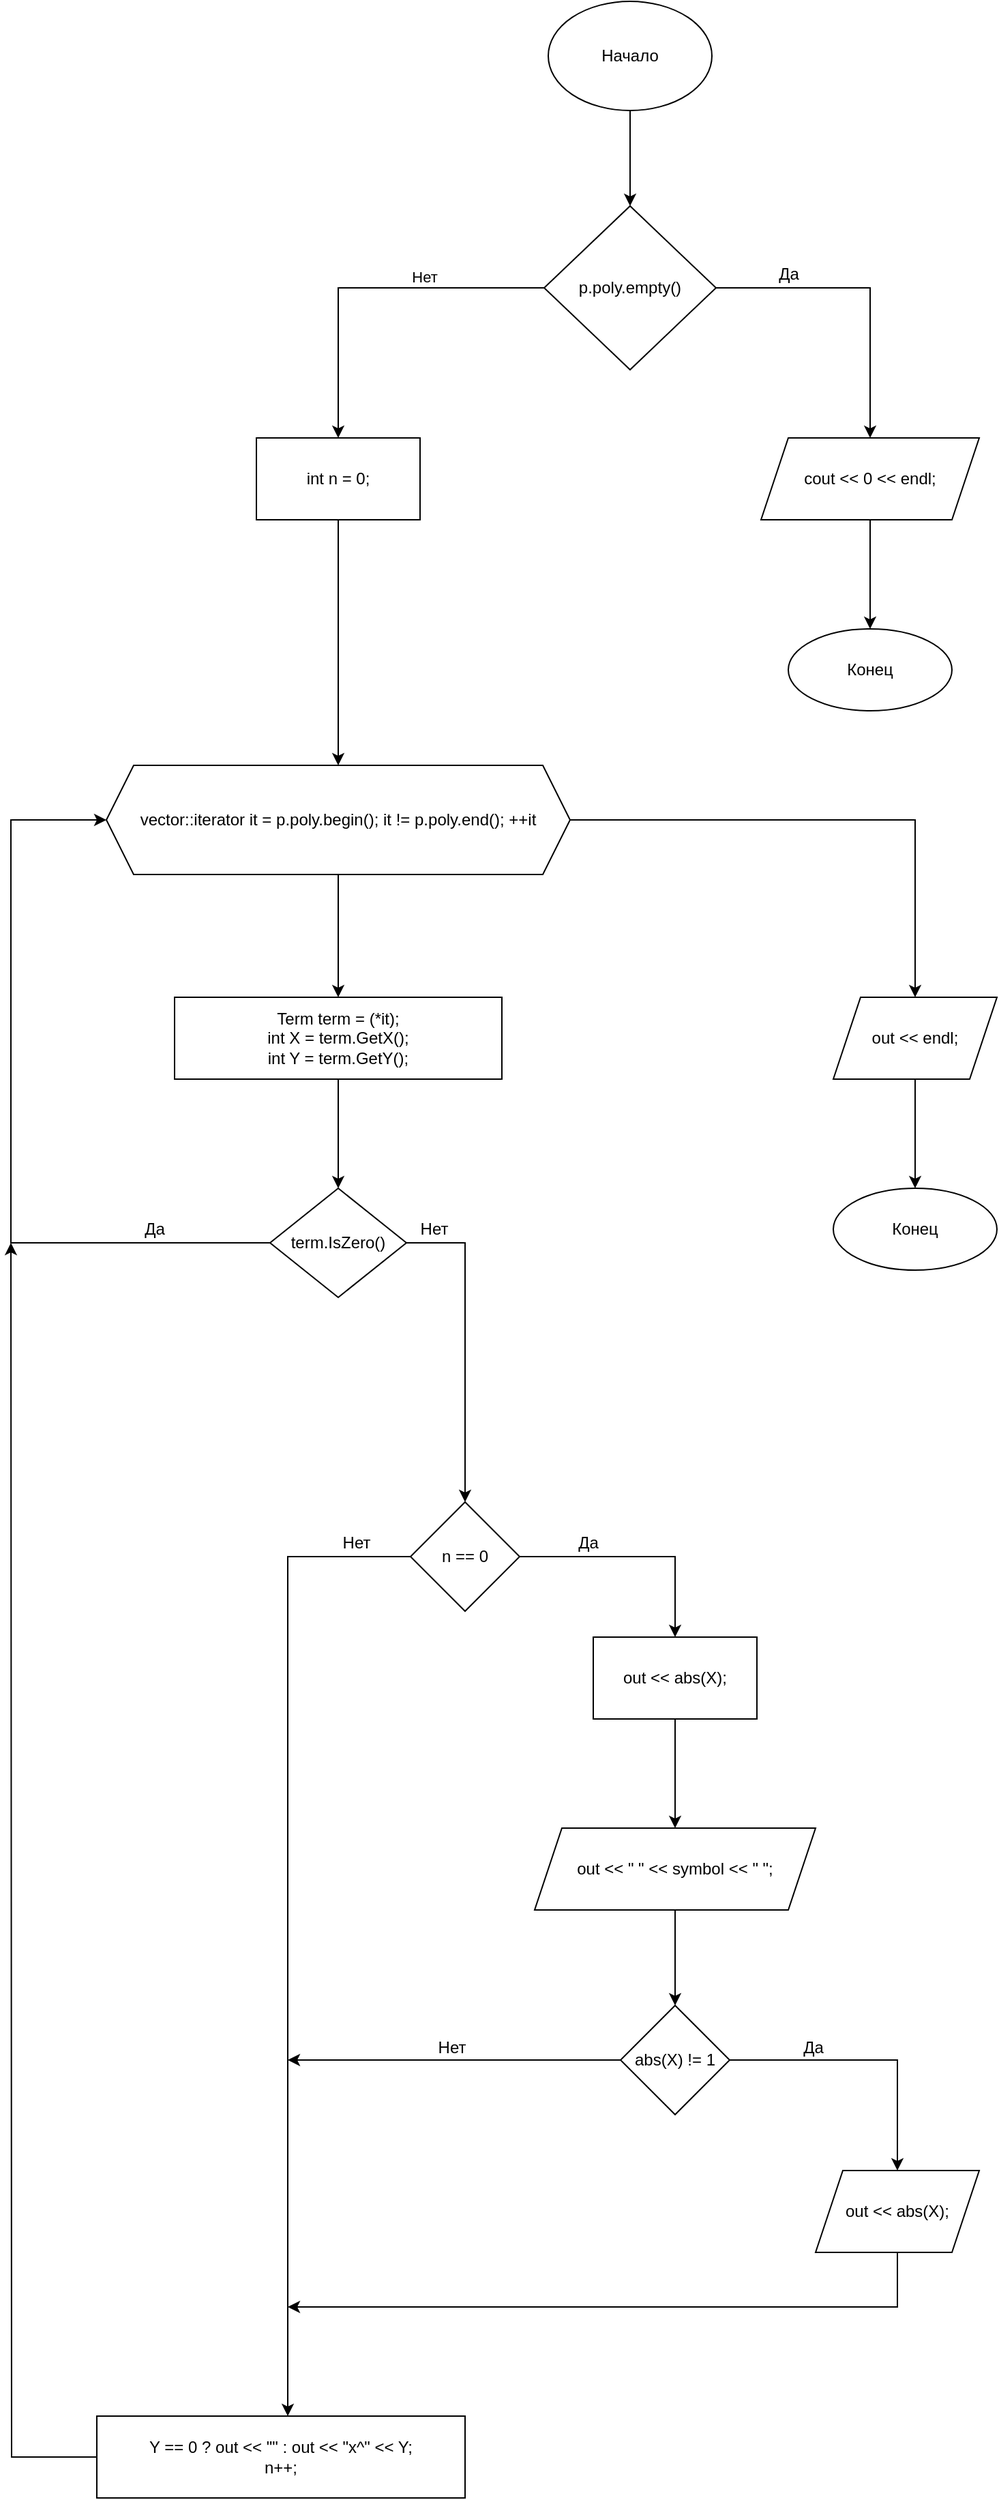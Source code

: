 <mxfile version="16.5.1" type="device"><diagram id="UP_90in4a72Tk4LYMTPh" name="Страница 1"><mxGraphModel dx="2125" dy="811" grid="1" gridSize="10" guides="1" tooltips="1" connect="1" arrows="1" fold="1" page="1" pageScale="1" pageWidth="827" pageHeight="1169" math="0" shadow="0"><root><mxCell id="0"/><mxCell id="1" parent="0"/><mxCell id="K_9Nn_lLMxL2C-pNWlpe-3" value="" style="edgeStyle=orthogonalEdgeStyle;rounded=0;orthogonalLoop=1;jettySize=auto;html=1;" edge="1" parent="1" source="K_9Nn_lLMxL2C-pNWlpe-1" target="K_9Nn_lLMxL2C-pNWlpe-2"><mxGeometry relative="1" as="geometry"/></mxCell><mxCell id="K_9Nn_lLMxL2C-pNWlpe-1" value="Начало" style="ellipse;whiteSpace=wrap;html=1;" vertex="1" parent="1"><mxGeometry x="354" y="40" width="120" height="80" as="geometry"/></mxCell><mxCell id="K_9Nn_lLMxL2C-pNWlpe-5" value="" style="edgeStyle=orthogonalEdgeStyle;rounded=0;orthogonalLoop=1;jettySize=auto;html=1;" edge="1" parent="1" source="K_9Nn_lLMxL2C-pNWlpe-2" target="K_9Nn_lLMxL2C-pNWlpe-4"><mxGeometry relative="1" as="geometry"/></mxCell><mxCell id="K_9Nn_lLMxL2C-pNWlpe-9" value="" style="edgeStyle=orthogonalEdgeStyle;rounded=0;orthogonalLoop=1;jettySize=auto;html=1;" edge="1" parent="1" source="K_9Nn_lLMxL2C-pNWlpe-2" target="K_9Nn_lLMxL2C-pNWlpe-8"><mxGeometry relative="1" as="geometry"/></mxCell><mxCell id="K_9Nn_lLMxL2C-pNWlpe-59" value="Нет" style="edgeLabel;html=1;align=center;verticalAlign=middle;resizable=0;points=[];" vertex="1" connectable="0" parent="K_9Nn_lLMxL2C-pNWlpe-9"><mxGeometry x="-0.322" y="-8" relative="1" as="geometry"><mxPoint as="offset"/></mxGeometry></mxCell><mxCell id="K_9Nn_lLMxL2C-pNWlpe-2" value="p.poly.empty()" style="rhombus;whiteSpace=wrap;html=1;" vertex="1" parent="1"><mxGeometry x="351" y="190" width="126" height="120" as="geometry"/></mxCell><mxCell id="K_9Nn_lLMxL2C-pNWlpe-7" value="" style="edgeStyle=orthogonalEdgeStyle;rounded=0;orthogonalLoop=1;jettySize=auto;html=1;" edge="1" parent="1" source="K_9Nn_lLMxL2C-pNWlpe-4" target="K_9Nn_lLMxL2C-pNWlpe-6"><mxGeometry relative="1" as="geometry"/></mxCell><mxCell id="K_9Nn_lLMxL2C-pNWlpe-4" value="cout &lt;&lt; 0 &lt;&lt; endl;" style="shape=parallelogram;perimeter=parallelogramPerimeter;whiteSpace=wrap;html=1;fixedSize=1;" vertex="1" parent="1"><mxGeometry x="510" y="360" width="160" height="60" as="geometry"/></mxCell><mxCell id="K_9Nn_lLMxL2C-pNWlpe-6" value="Конец" style="ellipse;whiteSpace=wrap;html=1;" vertex="1" parent="1"><mxGeometry x="530" y="500" width="120" height="60" as="geometry"/></mxCell><mxCell id="K_9Nn_lLMxL2C-pNWlpe-11" value="" style="edgeStyle=orthogonalEdgeStyle;rounded=0;orthogonalLoop=1;jettySize=auto;html=1;" edge="1" parent="1" source="K_9Nn_lLMxL2C-pNWlpe-8" target="K_9Nn_lLMxL2C-pNWlpe-10"><mxGeometry relative="1" as="geometry"/></mxCell><mxCell id="K_9Nn_lLMxL2C-pNWlpe-8" value="int n = 0;" style="whiteSpace=wrap;html=1;" vertex="1" parent="1"><mxGeometry x="140" y="360" width="120" height="60" as="geometry"/></mxCell><mxCell id="K_9Nn_lLMxL2C-pNWlpe-13" value="" style="edgeStyle=orthogonalEdgeStyle;rounded=0;orthogonalLoop=1;jettySize=auto;html=1;" edge="1" parent="1" source="K_9Nn_lLMxL2C-pNWlpe-10" target="K_9Nn_lLMxL2C-pNWlpe-12"><mxGeometry relative="1" as="geometry"/></mxCell><mxCell id="K_9Nn_lLMxL2C-pNWlpe-53" value="" style="edgeStyle=orthogonalEdgeStyle;rounded=0;orthogonalLoop=1;jettySize=auto;html=1;" edge="1" parent="1" source="K_9Nn_lLMxL2C-pNWlpe-10" target="K_9Nn_lLMxL2C-pNWlpe-52"><mxGeometry relative="1" as="geometry"/></mxCell><mxCell id="K_9Nn_lLMxL2C-pNWlpe-10" value="vector&lt;Term&gt;::iterator it = p.poly.begin(); it != p.poly.end(); ++it" style="shape=hexagon;perimeter=hexagonPerimeter2;whiteSpace=wrap;html=1;fixedSize=1;" vertex="1" parent="1"><mxGeometry x="30" y="600" width="340" height="80" as="geometry"/></mxCell><mxCell id="K_9Nn_lLMxL2C-pNWlpe-15" value="" style="edgeStyle=orthogonalEdgeStyle;rounded=0;orthogonalLoop=1;jettySize=auto;html=1;" edge="1" parent="1" source="K_9Nn_lLMxL2C-pNWlpe-12" target="K_9Nn_lLMxL2C-pNWlpe-14"><mxGeometry relative="1" as="geometry"/></mxCell><mxCell id="K_9Nn_lLMxL2C-pNWlpe-12" value="Term term = (*it);&lt;br&gt;int X = term.GetX();&lt;br&gt;int Y = term.GetY();" style="whiteSpace=wrap;html=1;" vertex="1" parent="1"><mxGeometry x="80" y="770" width="240" height="60" as="geometry"/></mxCell><mxCell id="K_9Nn_lLMxL2C-pNWlpe-16" style="edgeStyle=orthogonalEdgeStyle;rounded=0;orthogonalLoop=1;jettySize=auto;html=1;entryX=0;entryY=0.5;entryDx=0;entryDy=0;" edge="1" parent="1" source="K_9Nn_lLMxL2C-pNWlpe-14" target="K_9Nn_lLMxL2C-pNWlpe-10"><mxGeometry relative="1" as="geometry"><Array as="points"><mxPoint x="-40" y="950"/><mxPoint x="-40" y="640"/></Array></mxGeometry></mxCell><mxCell id="K_9Nn_lLMxL2C-pNWlpe-23" value="" style="edgeStyle=orthogonalEdgeStyle;rounded=0;orthogonalLoop=1;jettySize=auto;html=1;entryX=0.5;entryY=0;entryDx=0;entryDy=0;" edge="1" parent="1" source="K_9Nn_lLMxL2C-pNWlpe-14" target="K_9Nn_lLMxL2C-pNWlpe-22"><mxGeometry relative="1" as="geometry"><Array as="points"><mxPoint x="293" y="950"/></Array></mxGeometry></mxCell><mxCell id="K_9Nn_lLMxL2C-pNWlpe-14" value="term.IsZero()" style="rhombus;whiteSpace=wrap;html=1;" vertex="1" parent="1"><mxGeometry x="150" y="910" width="100" height="80" as="geometry"/></mxCell><mxCell id="K_9Nn_lLMxL2C-pNWlpe-25" value="" style="edgeStyle=orthogonalEdgeStyle;rounded=0;orthogonalLoop=1;jettySize=auto;html=1;" edge="1" parent="1" source="K_9Nn_lLMxL2C-pNWlpe-22" target="K_9Nn_lLMxL2C-pNWlpe-24"><mxGeometry relative="1" as="geometry"/></mxCell><mxCell id="K_9Nn_lLMxL2C-pNWlpe-35" value="" style="edgeStyle=orthogonalEdgeStyle;rounded=0;orthogonalLoop=1;jettySize=auto;html=1;" edge="1" parent="1" source="K_9Nn_lLMxL2C-pNWlpe-22" target="K_9Nn_lLMxL2C-pNWlpe-34"><mxGeometry relative="1" as="geometry"><Array as="points"><mxPoint x="163" y="1180"/></Array></mxGeometry></mxCell><mxCell id="K_9Nn_lLMxL2C-pNWlpe-22" value="n == 0" style="rhombus;whiteSpace=wrap;html=1;" vertex="1" parent="1"><mxGeometry x="253" y="1140" width="80" height="80" as="geometry"/></mxCell><mxCell id="K_9Nn_lLMxL2C-pNWlpe-29" value="" style="edgeStyle=orthogonalEdgeStyle;rounded=0;orthogonalLoop=1;jettySize=auto;html=1;" edge="1" parent="1" source="K_9Nn_lLMxL2C-pNWlpe-24" target="K_9Nn_lLMxL2C-pNWlpe-28"><mxGeometry relative="1" as="geometry"/></mxCell><mxCell id="K_9Nn_lLMxL2C-pNWlpe-24" value="out &lt;&lt; abs(X);" style="whiteSpace=wrap;html=1;" vertex="1" parent="1"><mxGeometry x="387" y="1239" width="120" height="60" as="geometry"/></mxCell><mxCell id="K_9Nn_lLMxL2C-pNWlpe-31" value="" style="edgeStyle=orthogonalEdgeStyle;rounded=0;orthogonalLoop=1;jettySize=auto;html=1;" edge="1" parent="1" source="K_9Nn_lLMxL2C-pNWlpe-28" target="K_9Nn_lLMxL2C-pNWlpe-30"><mxGeometry relative="1" as="geometry"/></mxCell><mxCell id="K_9Nn_lLMxL2C-pNWlpe-28" value="out &lt;&lt; &quot; &quot; &lt;&lt; symbol &lt;&lt; &quot; &quot;;" style="shape=parallelogram;perimeter=parallelogramPerimeter;whiteSpace=wrap;html=1;fixedSize=1;" vertex="1" parent="1"><mxGeometry x="344" y="1379" width="206" height="60" as="geometry"/></mxCell><mxCell id="K_9Nn_lLMxL2C-pNWlpe-33" value="" style="edgeStyle=orthogonalEdgeStyle;rounded=0;orthogonalLoop=1;jettySize=auto;html=1;" edge="1" parent="1" source="K_9Nn_lLMxL2C-pNWlpe-30" target="K_9Nn_lLMxL2C-pNWlpe-32"><mxGeometry relative="1" as="geometry"/></mxCell><mxCell id="K_9Nn_lLMxL2C-pNWlpe-36" style="edgeStyle=orthogonalEdgeStyle;rounded=0;orthogonalLoop=1;jettySize=auto;html=1;" edge="1" parent="1" source="K_9Nn_lLMxL2C-pNWlpe-30"><mxGeometry relative="1" as="geometry"><mxPoint x="163" y="1549" as="targetPoint"/></mxGeometry></mxCell><mxCell id="K_9Nn_lLMxL2C-pNWlpe-30" value="abs(X) != 1" style="rhombus;whiteSpace=wrap;html=1;" vertex="1" parent="1"><mxGeometry x="407" y="1509" width="80" height="80" as="geometry"/></mxCell><mxCell id="K_9Nn_lLMxL2C-pNWlpe-37" style="edgeStyle=orthogonalEdgeStyle;rounded=0;orthogonalLoop=1;jettySize=auto;html=1;" edge="1" parent="1" source="K_9Nn_lLMxL2C-pNWlpe-32"><mxGeometry relative="1" as="geometry"><mxPoint x="163" y="1730" as="targetPoint"/><Array as="points"><mxPoint x="610" y="1730"/><mxPoint x="205" y="1730"/></Array></mxGeometry></mxCell><mxCell id="K_9Nn_lLMxL2C-pNWlpe-32" value="out &lt;&lt; abs(X);" style="shape=parallelogram;perimeter=parallelogramPerimeter;whiteSpace=wrap;html=1;fixedSize=1;" vertex="1" parent="1"><mxGeometry x="550" y="1630" width="120" height="60" as="geometry"/></mxCell><mxCell id="K_9Nn_lLMxL2C-pNWlpe-49" style="edgeStyle=orthogonalEdgeStyle;rounded=0;orthogonalLoop=1;jettySize=auto;html=1;" edge="1" parent="1" source="K_9Nn_lLMxL2C-pNWlpe-34"><mxGeometry relative="1" as="geometry"><mxPoint x="-40.0" y="950" as="targetPoint"/></mxGeometry></mxCell><mxCell id="K_9Nn_lLMxL2C-pNWlpe-34" value="&lt;div&gt;Y == 0 ? out &amp;lt;&amp;lt; &quot;&quot; : out &amp;lt;&amp;lt; &quot;x^&quot; &amp;lt;&amp;lt; Y;&lt;/div&gt;&lt;div&gt;n++;&lt;/div&gt;" style="whiteSpace=wrap;html=1;" vertex="1" parent="1"><mxGeometry x="23" y="1810" width="270" height="60" as="geometry"/></mxCell><mxCell id="K_9Nn_lLMxL2C-pNWlpe-38" value="Да" style="text;html=1;align=center;verticalAlign=middle;resizable=0;points=[];autosize=1;strokeColor=none;fillColor=none;" vertex="1" parent="1"><mxGeometry x="368" y="1160" width="30" height="20" as="geometry"/></mxCell><mxCell id="K_9Nn_lLMxL2C-pNWlpe-40" value="Нет" style="text;html=1;align=center;verticalAlign=middle;resizable=0;points=[];autosize=1;strokeColor=none;fillColor=none;" vertex="1" parent="1"><mxGeometry x="193" y="1160" width="40" height="20" as="geometry"/></mxCell><mxCell id="K_9Nn_lLMxL2C-pNWlpe-41" value="Да" style="text;html=1;align=center;verticalAlign=middle;resizable=0;points=[];autosize=1;strokeColor=none;fillColor=none;" vertex="1" parent="1"><mxGeometry x="533" y="1530" width="30" height="20" as="geometry"/></mxCell><mxCell id="K_9Nn_lLMxL2C-pNWlpe-44" value="Нет" style="text;html=1;align=center;verticalAlign=middle;resizable=0;points=[];autosize=1;strokeColor=none;fillColor=none;" vertex="1" parent="1"><mxGeometry x="263" y="1530" width="40" height="20" as="geometry"/></mxCell><mxCell id="K_9Nn_lLMxL2C-pNWlpe-46" value="Нет" style="text;html=1;align=center;verticalAlign=middle;resizable=0;points=[];autosize=1;strokeColor=none;fillColor=none;" vertex="1" parent="1"><mxGeometry x="250" y="930" width="40" height="20" as="geometry"/></mxCell><mxCell id="K_9Nn_lLMxL2C-pNWlpe-47" value="Да" style="text;html=1;align=center;verticalAlign=middle;resizable=0;points=[];autosize=1;strokeColor=none;fillColor=none;" vertex="1" parent="1"><mxGeometry x="50" y="930" width="30" height="20" as="geometry"/></mxCell><mxCell id="K_9Nn_lLMxL2C-pNWlpe-57" value="" style="edgeStyle=orthogonalEdgeStyle;rounded=0;orthogonalLoop=1;jettySize=auto;html=1;" edge="1" parent="1" source="K_9Nn_lLMxL2C-pNWlpe-52" target="K_9Nn_lLMxL2C-pNWlpe-56"><mxGeometry relative="1" as="geometry"/></mxCell><mxCell id="K_9Nn_lLMxL2C-pNWlpe-52" value="out &lt;&lt; endl;" style="shape=parallelogram;perimeter=parallelogramPerimeter;whiteSpace=wrap;html=1;fixedSize=1;" vertex="1" parent="1"><mxGeometry x="563" y="770" width="120" height="60" as="geometry"/></mxCell><mxCell id="K_9Nn_lLMxL2C-pNWlpe-56" value="Конец" style="ellipse;whiteSpace=wrap;html=1;" vertex="1" parent="1"><mxGeometry x="563" y="910" width="120" height="60" as="geometry"/></mxCell><mxCell id="K_9Nn_lLMxL2C-pNWlpe-58" value="Да" style="text;html=1;align=center;verticalAlign=middle;resizable=0;points=[];autosize=1;strokeColor=none;fillColor=none;" vertex="1" parent="1"><mxGeometry x="515" y="230" width="30" height="20" as="geometry"/></mxCell></root></mxGraphModel></diagram></mxfile>